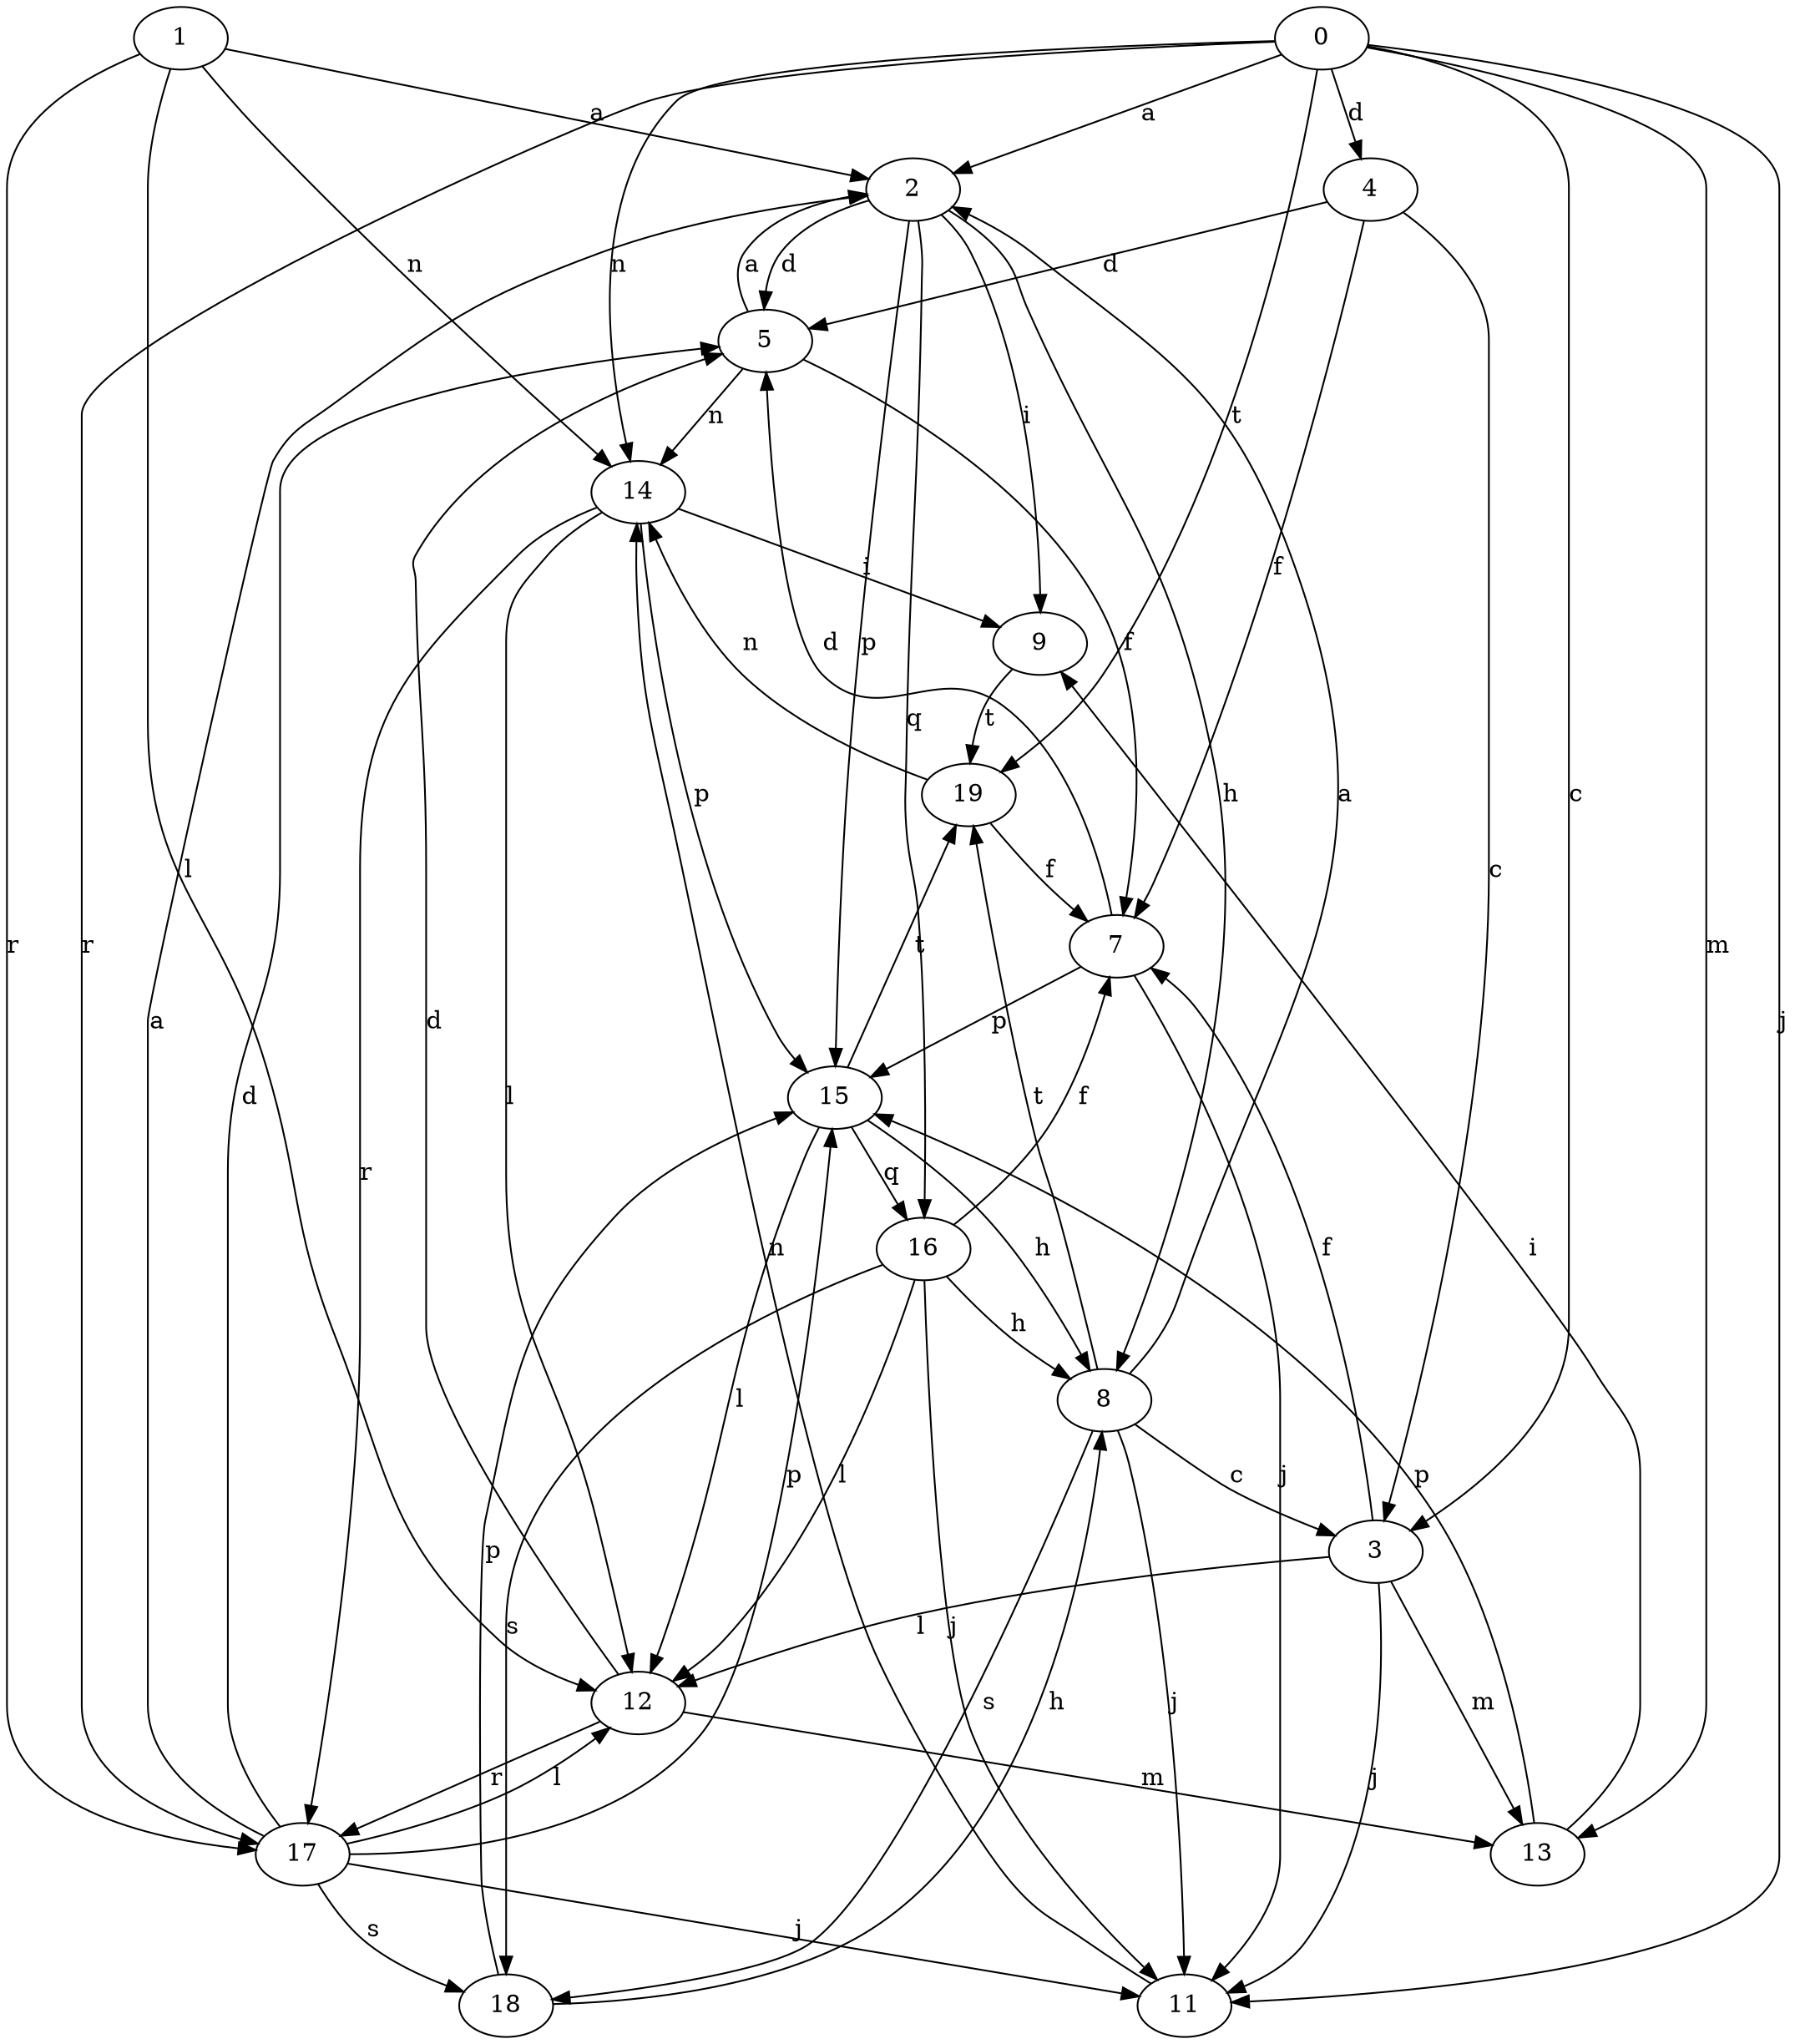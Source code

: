 strict digraph  {
1;
2;
3;
4;
5;
0;
7;
8;
9;
11;
12;
13;
14;
15;
16;
17;
18;
19;
1 -> 2  [label=a];
1 -> 12  [label=l];
1 -> 14  [label=n];
1 -> 17  [label=r];
2 -> 5  [label=d];
2 -> 8  [label=h];
2 -> 9  [label=i];
2 -> 15  [label=p];
2 -> 16  [label=q];
3 -> 7  [label=f];
3 -> 11  [label=j];
3 -> 12  [label=l];
3 -> 13  [label=m];
4 -> 3  [label=c];
4 -> 5  [label=d];
4 -> 7  [label=f];
5 -> 2  [label=a];
5 -> 7  [label=f];
5 -> 14  [label=n];
0 -> 2  [label=a];
0 -> 3  [label=c];
0 -> 4  [label=d];
0 -> 11  [label=j];
0 -> 13  [label=m];
0 -> 14  [label=n];
0 -> 17  [label=r];
0 -> 19  [label=t];
7 -> 5  [label=d];
7 -> 11  [label=j];
7 -> 15  [label=p];
8 -> 2  [label=a];
8 -> 3  [label=c];
8 -> 11  [label=j];
8 -> 18  [label=s];
8 -> 19  [label=t];
9 -> 19  [label=t];
11 -> 14  [label=n];
12 -> 5  [label=d];
12 -> 13  [label=m];
12 -> 17  [label=r];
13 -> 9  [label=i];
13 -> 15  [label=p];
14 -> 9  [label=i];
14 -> 12  [label=l];
14 -> 15  [label=p];
14 -> 17  [label=r];
15 -> 8  [label=h];
15 -> 12  [label=l];
15 -> 16  [label=q];
15 -> 19  [label=t];
16 -> 7  [label=f];
16 -> 8  [label=h];
16 -> 11  [label=j];
16 -> 12  [label=l];
16 -> 18  [label=s];
17 -> 2  [label=a];
17 -> 5  [label=d];
17 -> 11  [label=j];
17 -> 12  [label=l];
17 -> 15  [label=p];
17 -> 18  [label=s];
18 -> 8  [label=h];
18 -> 15  [label=p];
19 -> 7  [label=f];
19 -> 14  [label=n];
}

